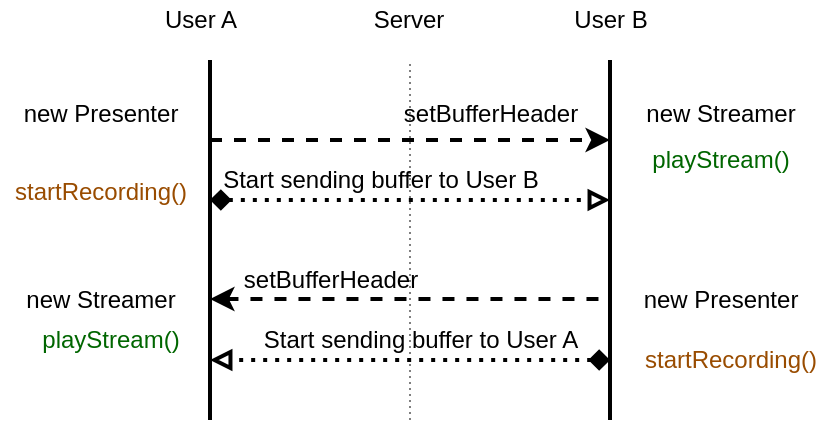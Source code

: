 <mxfile version="12.9.12" type="device"><diagram id="LeWyWsTxHBOqdes7LrMB" name="Page-1"><mxGraphModel dx="526" dy="355" grid="1" gridSize="10" guides="1" tooltips="1" connect="1" arrows="1" fold="1" page="1" pageScale="1" pageWidth="850" pageHeight="1100" math="0" shadow="0"><root><mxCell id="0"/><mxCell id="1" parent="0"/><mxCell id="ILPejm1v3icbrFVZaN5d-1" value="" style="endArrow=none;html=1;strokeWidth=2;" edge="1" parent="1"><mxGeometry width="50" height="50" relative="1" as="geometry"><mxPoint x="200" y="220" as="sourcePoint"/><mxPoint x="200" y="40" as="targetPoint"/></mxGeometry></mxCell><mxCell id="ILPejm1v3icbrFVZaN5d-2" value="" style="endArrow=none;html=1;strokeWidth=2;" edge="1" parent="1"><mxGeometry width="50" height="50" relative="1" as="geometry"><mxPoint x="400" y="220" as="sourcePoint"/><mxPoint x="400" y="40" as="targetPoint"/></mxGeometry></mxCell><mxCell id="ILPejm1v3icbrFVZaN5d-3" value="" style="endArrow=classic;dashed=1;html=1;strokeWidth=2;endFill=1;" edge="1" parent="1"><mxGeometry width="50" height="50" relative="1" as="geometry"><mxPoint x="200" y="80" as="sourcePoint"/><mxPoint x="400" y="80" as="targetPoint"/></mxGeometry></mxCell><mxCell id="ILPejm1v3icbrFVZaN5d-4" value="User A" style="text;html=1;align=center;verticalAlign=middle;resizable=0;points=[];autosize=1;" vertex="1" parent="1"><mxGeometry x="170" y="10" width="50" height="20" as="geometry"/></mxCell><mxCell id="ILPejm1v3icbrFVZaN5d-5" value="User B" style="text;html=1;align=center;verticalAlign=middle;resizable=0;points=[];autosize=1;" vertex="1" parent="1"><mxGeometry x="375" y="10" width="50" height="20" as="geometry"/></mxCell><mxCell id="ILPejm1v3icbrFVZaN5d-7" value="new Presenter" style="text;html=1;align=center;verticalAlign=middle;resizable=0;points=[];autosize=1;" vertex="1" parent="1"><mxGeometry x="100" y="57" width="90" height="20" as="geometry"/></mxCell><mxCell id="ILPejm1v3icbrFVZaN5d-8" value="new Streamer" style="text;html=1;align=center;verticalAlign=middle;resizable=0;points=[];autosize=1;" vertex="1" parent="1"><mxGeometry x="410" y="57" width="90" height="20" as="geometry"/></mxCell><mxCell id="ILPejm1v3icbrFVZaN5d-9" value="setBufferHeader" style="text;html=1;align=center;verticalAlign=middle;resizable=0;points=[];autosize=1;" vertex="1" parent="1"><mxGeometry x="290" y="57" width="100" height="20" as="geometry"/></mxCell><mxCell id="ILPejm1v3icbrFVZaN5d-10" value="" style="endArrow=none;dashed=1;html=1;strokeWidth=2;endFill=0;startArrow=classic;startFill=1;" edge="1" parent="1"><mxGeometry width="50" height="50" relative="1" as="geometry"><mxPoint x="200" y="159.5" as="sourcePoint"/><mxPoint x="400" y="159.5" as="targetPoint"/></mxGeometry></mxCell><mxCell id="ILPejm1v3icbrFVZaN5d-11" value="new Streamer" style="text;html=1;align=center;verticalAlign=middle;resizable=0;points=[];autosize=1;" vertex="1" parent="1"><mxGeometry x="100" y="150" width="90" height="20" as="geometry"/></mxCell><mxCell id="ILPejm1v3icbrFVZaN5d-12" value="new Presenter" style="text;html=1;align=center;verticalAlign=middle;resizable=0;points=[];autosize=1;" vertex="1" parent="1"><mxGeometry x="410" y="150" width="90" height="20" as="geometry"/></mxCell><mxCell id="ILPejm1v3icbrFVZaN5d-13" value="setBufferHeader" style="text;html=1;align=center;verticalAlign=middle;resizable=0;points=[];autosize=1;" vertex="1" parent="1"><mxGeometry x="210" y="140" width="100" height="20" as="geometry"/></mxCell><mxCell id="ILPejm1v3icbrFVZaN5d-14" value="" style="endArrow=block;dashed=1;html=1;strokeWidth=2;endFill=0;dashPattern=1 2;startArrow=diamond;startFill=1;" edge="1" parent="1"><mxGeometry width="50" height="50" relative="1" as="geometry"><mxPoint x="200" y="110" as="sourcePoint"/><mxPoint x="400" y="110" as="targetPoint"/></mxGeometry></mxCell><mxCell id="ILPejm1v3icbrFVZaN5d-15" value="Start sending buffer to User B" style="text;html=1;align=center;verticalAlign=middle;resizable=0;points=[];autosize=1;" vertex="1" parent="1"><mxGeometry x="200" y="90" width="170" height="20" as="geometry"/></mxCell><mxCell id="ILPejm1v3icbrFVZaN5d-16" value="" style="endArrow=block;dashed=1;html=1;strokeWidth=2;endFill=0;dashPattern=1 2;startArrow=diamond;startFill=1;" edge="1" parent="1"><mxGeometry width="50" height="50" relative="1" as="geometry"><mxPoint x="400" y="190" as="sourcePoint"/><mxPoint x="200" y="190" as="targetPoint"/></mxGeometry></mxCell><mxCell id="ILPejm1v3icbrFVZaN5d-17" value="Start sending buffer to User A" style="text;html=1;align=center;verticalAlign=middle;resizable=0;points=[];autosize=1;" vertex="1" parent="1"><mxGeometry x="220" y="170" width="170" height="20" as="geometry"/></mxCell><mxCell id="ILPejm1v3icbrFVZaN5d-18" value="playStream()" style="text;html=1;align=center;verticalAlign=middle;resizable=0;points=[];autosize=1;fontColor=#006600;" vertex="1" parent="1"><mxGeometry x="415" y="80" width="80" height="20" as="geometry"/></mxCell><mxCell id="ILPejm1v3icbrFVZaN5d-20" value="playStream()" style="text;html=1;align=center;verticalAlign=middle;resizable=0;points=[];autosize=1;fontColor=#006600;" vertex="1" parent="1"><mxGeometry x="110" y="170" width="80" height="20" as="geometry"/></mxCell><mxCell id="ILPejm1v3icbrFVZaN5d-19" value="startRecording()" style="text;html=1;align=center;verticalAlign=middle;resizable=0;points=[];autosize=1;fontColor=#994C00;" vertex="1" parent="1"><mxGeometry x="95" y="96" width="100" height="20" as="geometry"/></mxCell><mxCell id="ILPejm1v3icbrFVZaN5d-22" value="startRecording()" style="text;html=1;align=center;verticalAlign=middle;resizable=0;points=[];autosize=1;fontColor=#994C00;" vertex="1" parent="1"><mxGeometry x="410" y="180" width="100" height="20" as="geometry"/></mxCell><mxCell id="ILPejm1v3icbrFVZaN5d-23" value="" style="endArrow=none;html=1;dashed=1;dashPattern=1 2;strokeWidth=1;fontColor=#994C00;opacity=50;" edge="1" parent="1"><mxGeometry width="50" height="50" relative="1" as="geometry"><mxPoint x="300" y="220" as="sourcePoint"/><mxPoint x="300" y="40" as="targetPoint"/></mxGeometry></mxCell><mxCell id="ILPejm1v3icbrFVZaN5d-24" value="&lt;font color=&quot;#000000&quot;&gt;Server&lt;/font&gt;" style="text;html=1;align=center;verticalAlign=middle;resizable=0;points=[];autosize=1;fontColor=#994C00;" vertex="1" parent="1"><mxGeometry x="274" y="10" width="50" height="20" as="geometry"/></mxCell></root></mxGraphModel></diagram></mxfile>